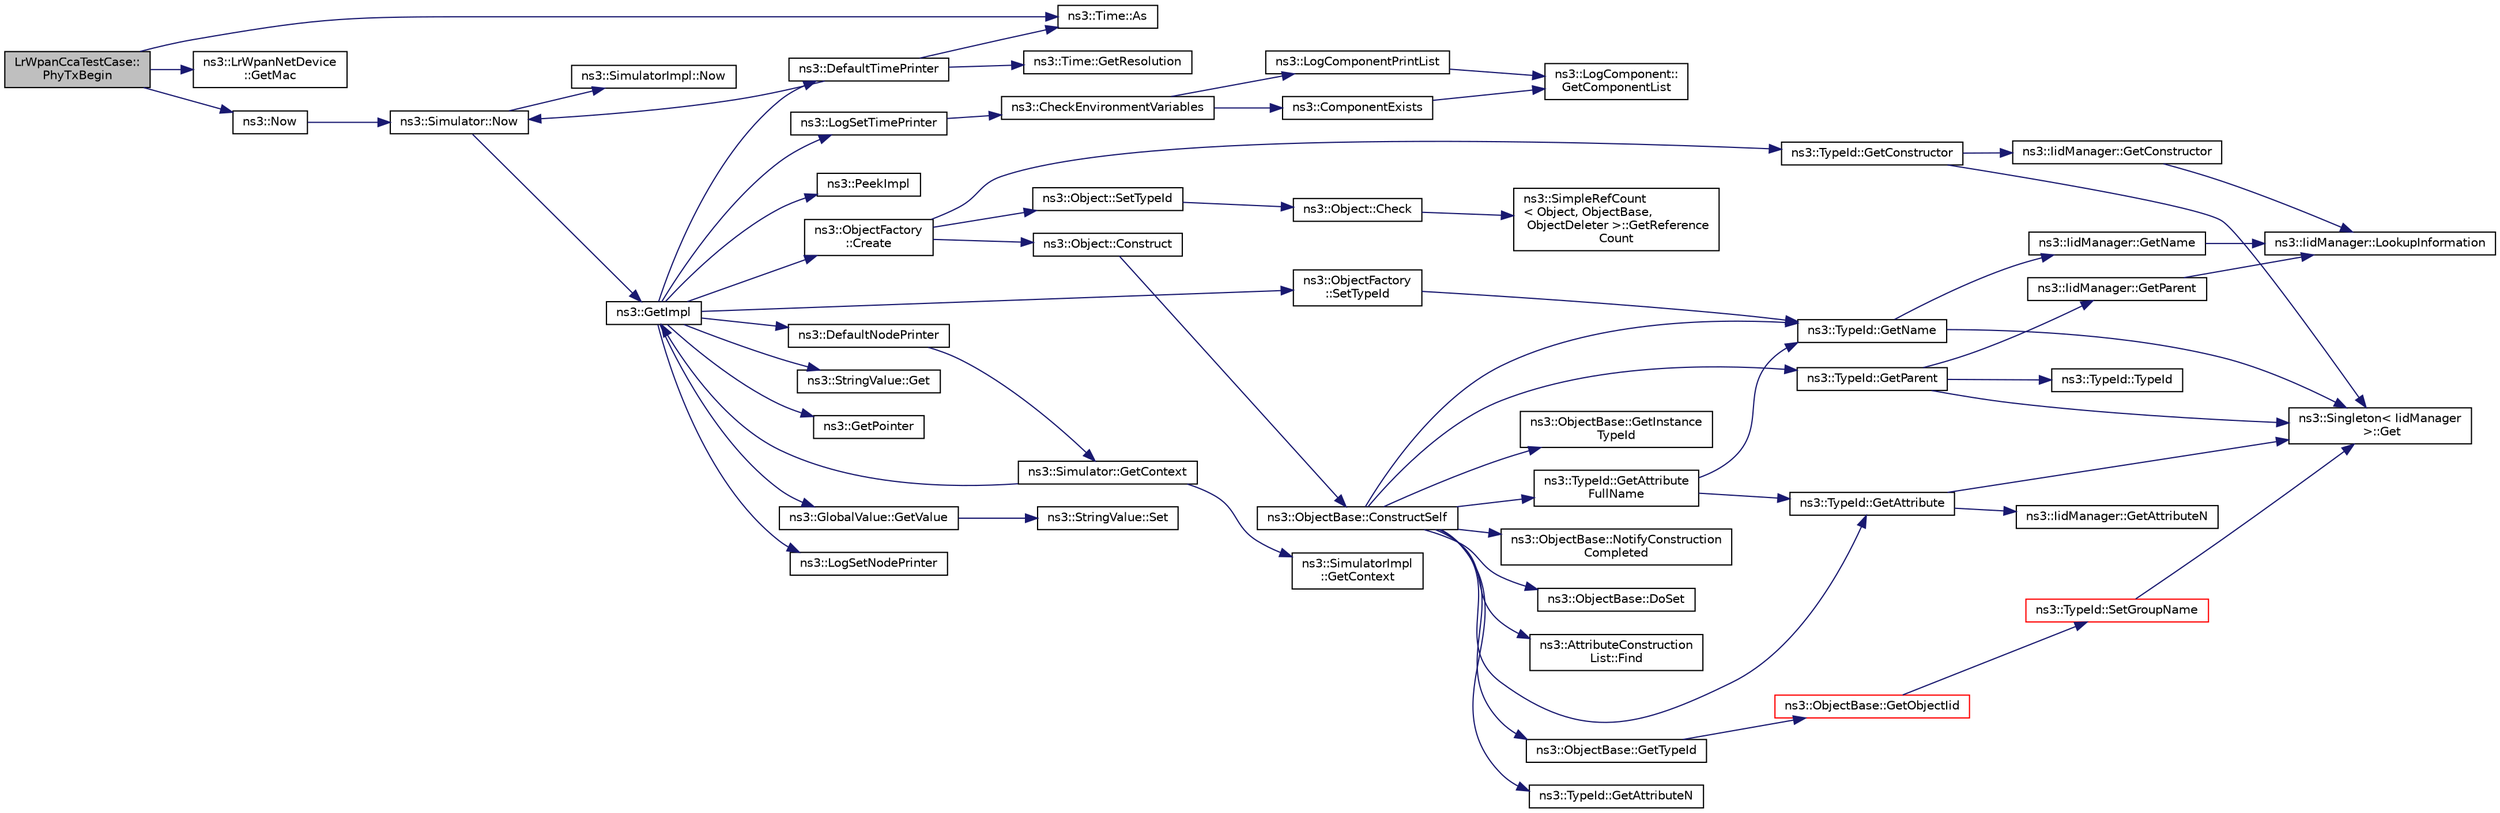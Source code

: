 digraph "LrWpanCcaTestCase::PhyTxBegin"
{
 // LATEX_PDF_SIZE
  edge [fontname="Helvetica",fontsize="10",labelfontname="Helvetica",labelfontsize="10"];
  node [fontname="Helvetica",fontsize="10",shape=record];
  rankdir="LR";
  Node1 [label="LrWpanCcaTestCase::\lPhyTxBegin",height=0.2,width=0.4,color="black", fillcolor="grey75", style="filled", fontcolor="black",tooltip="Function called when PhyTxBegin is hit."];
  Node1 -> Node2 [color="midnightblue",fontsize="10",style="solid",fontname="Helvetica"];
  Node2 [label="ns3::Time::As",height=0.2,width=0.4,color="black", fillcolor="white", style="filled",URL="$classns3_1_1_time.html#ad5198e31c2512226ca0e58b31fad7fd0",tooltip="Attach a unit to a Time, to facilitate output in a specific unit."];
  Node1 -> Node3 [color="midnightblue",fontsize="10",style="solid",fontname="Helvetica"];
  Node3 [label="ns3::LrWpanNetDevice\l::GetMac",height=0.2,width=0.4,color="black", fillcolor="white", style="filled",URL="$classns3_1_1_lr_wpan_net_device.html#a78fd7f0e6d0f60fdd42a4a8c03e82cb1",tooltip="Get the MAC used by this NetDevice."];
  Node1 -> Node4 [color="midnightblue",fontsize="10",style="solid",fontname="Helvetica"];
  Node4 [label="ns3::Now",height=0.2,width=0.4,color="black", fillcolor="white", style="filled",URL="$group__simulator.html#gac3635e2e87f7ce316c89290ee1b01d0d",tooltip="create an ns3::Time instance which contains the current simulation time."];
  Node4 -> Node5 [color="midnightblue",fontsize="10",style="solid",fontname="Helvetica"];
  Node5 [label="ns3::Simulator::Now",height=0.2,width=0.4,color="black", fillcolor="white", style="filled",URL="$classns3_1_1_simulator.html#ac3178fa975b419f7875e7105be122800",tooltip="Return the current simulation virtual time."];
  Node5 -> Node6 [color="midnightblue",fontsize="10",style="solid",fontname="Helvetica"];
  Node6 [label="ns3::GetImpl",height=0.2,width=0.4,color="black", fillcolor="white", style="filled",URL="$group__simulator.html#ga42eb4eddad41528d4d99794a3dae3fd0",tooltip="Get the SimulatorImpl singleton."];
  Node6 -> Node7 [color="midnightblue",fontsize="10",style="solid",fontname="Helvetica"];
  Node7 [label="ns3::ObjectFactory\l::Create",height=0.2,width=0.4,color="black", fillcolor="white", style="filled",URL="$classns3_1_1_object_factory.html#a52eda277f4aaab54266134ba48102ad7",tooltip="Create an Object instance of the configured TypeId."];
  Node7 -> Node8 [color="midnightblue",fontsize="10",style="solid",fontname="Helvetica"];
  Node8 [label="ns3::Object::Construct",height=0.2,width=0.4,color="black", fillcolor="white", style="filled",URL="$classns3_1_1_object.html#a636e8411dc5228771f45c9b805d348fa",tooltip="Initialize all member variables registered as Attributes of this TypeId."];
  Node8 -> Node9 [color="midnightblue",fontsize="10",style="solid",fontname="Helvetica"];
  Node9 [label="ns3::ObjectBase::ConstructSelf",height=0.2,width=0.4,color="black", fillcolor="white", style="filled",URL="$classns3_1_1_object_base.html#a5cda18dec6d0744cb652a3ed60056958",tooltip="Complete construction of ObjectBase; invoked by derived classes."];
  Node9 -> Node10 [color="midnightblue",fontsize="10",style="solid",fontname="Helvetica"];
  Node10 [label="ns3::ObjectBase::DoSet",height=0.2,width=0.4,color="black", fillcolor="white", style="filled",URL="$classns3_1_1_object_base.html#afe5f2f7b2fabc99aa33f9bb434e3b695",tooltip="Attempt to set the value referenced by the accessor spec to a valid value according to the checker,..."];
  Node9 -> Node11 [color="midnightblue",fontsize="10",style="solid",fontname="Helvetica"];
  Node11 [label="ns3::AttributeConstruction\lList::Find",height=0.2,width=0.4,color="black", fillcolor="white", style="filled",URL="$classns3_1_1_attribute_construction_list.html#a02d64d7a11d4605d2aa19be66a2ed629",tooltip="Find an Attribute in the list from its AttributeChecker."];
  Node9 -> Node12 [color="midnightblue",fontsize="10",style="solid",fontname="Helvetica"];
  Node12 [label="ns3::TypeId::GetAttribute",height=0.2,width=0.4,color="black", fillcolor="white", style="filled",URL="$classns3_1_1_type_id.html#a796434fa73c5e54a9a86f24144d13738",tooltip="Get Attribute information by index."];
  Node12 -> Node13 [color="midnightblue",fontsize="10",style="solid",fontname="Helvetica"];
  Node13 [label="ns3::Singleton\< IidManager\l \>::Get",height=0.2,width=0.4,color="black", fillcolor="white", style="filled",URL="$classns3_1_1_singleton.html#a80a2cd3c25a27ea72add7a9f7a141ffa",tooltip="Get a pointer to the singleton instance."];
  Node12 -> Node14 [color="midnightblue",fontsize="10",style="solid",fontname="Helvetica"];
  Node14 [label="ns3::IidManager::GetAttributeN",height=0.2,width=0.4,color="black", fillcolor="white", style="filled",URL="$classns3_1_1_iid_manager.html#a5420e8cc959a9a111eb6f1519583b49b",tooltip="Get the number of attributes."];
  Node9 -> Node15 [color="midnightblue",fontsize="10",style="solid",fontname="Helvetica"];
  Node15 [label="ns3::TypeId::GetAttribute\lFullName",height=0.2,width=0.4,color="black", fillcolor="white", style="filled",URL="$classns3_1_1_type_id.html#a750c20decd8786e40ae504f566345177",tooltip="Get the Attribute name by index."];
  Node15 -> Node12 [color="midnightblue",fontsize="10",style="solid",fontname="Helvetica"];
  Node15 -> Node16 [color="midnightblue",fontsize="10",style="solid",fontname="Helvetica"];
  Node16 [label="ns3::TypeId::GetName",height=0.2,width=0.4,color="black", fillcolor="white", style="filled",URL="$classns3_1_1_type_id.html#abc4965475a579c2afdc668d7a7d58374",tooltip="Get the name."];
  Node16 -> Node13 [color="midnightblue",fontsize="10",style="solid",fontname="Helvetica"];
  Node16 -> Node17 [color="midnightblue",fontsize="10",style="solid",fontname="Helvetica"];
  Node17 [label="ns3::IidManager::GetName",height=0.2,width=0.4,color="black", fillcolor="white", style="filled",URL="$classns3_1_1_iid_manager.html#a6658aaa8120efd885e98addb76a6f1d4",tooltip="Get the name of a type id."];
  Node17 -> Node18 [color="midnightblue",fontsize="10",style="solid",fontname="Helvetica"];
  Node18 [label="ns3::IidManager::LookupInformation",height=0.2,width=0.4,color="black", fillcolor="white", style="filled",URL="$classns3_1_1_iid_manager.html#a84af06b798b21fa700469a3ac5f65f3f",tooltip="Retrieve the information record for a type."];
  Node9 -> Node19 [color="midnightblue",fontsize="10",style="solid",fontname="Helvetica"];
  Node19 [label="ns3::TypeId::GetAttributeN",height=0.2,width=0.4,color="black", fillcolor="white", style="filled",URL="$classns3_1_1_type_id.html#a1245644561332f12386451406295a8d8",tooltip="Get the number of attributes."];
  Node9 -> Node20 [color="midnightblue",fontsize="10",style="solid",fontname="Helvetica"];
  Node20 [label="ns3::ObjectBase::GetInstance\lTypeId",height=0.2,width=0.4,color="black", fillcolor="white", style="filled",URL="$classns3_1_1_object_base.html#abe5b43a6f5b99a92a4c3122db31f06fb",tooltip="Get the most derived TypeId for this Object."];
  Node9 -> Node16 [color="midnightblue",fontsize="10",style="solid",fontname="Helvetica"];
  Node9 -> Node21 [color="midnightblue",fontsize="10",style="solid",fontname="Helvetica"];
  Node21 [label="ns3::TypeId::GetParent",height=0.2,width=0.4,color="black", fillcolor="white", style="filled",URL="$classns3_1_1_type_id.html#ab84f81aee52154af39a8668b59c89d63",tooltip="Get the parent of this TypeId."];
  Node21 -> Node22 [color="midnightblue",fontsize="10",style="solid",fontname="Helvetica"];
  Node22 [label="ns3::TypeId::TypeId",height=0.2,width=0.4,color="black", fillcolor="white", style="filled",URL="$classns3_1_1_type_id.html#ab76e26690f1af4f1cffa6a72245e8928",tooltip="Default constructor."];
  Node21 -> Node13 [color="midnightblue",fontsize="10",style="solid",fontname="Helvetica"];
  Node21 -> Node23 [color="midnightblue",fontsize="10",style="solid",fontname="Helvetica"];
  Node23 [label="ns3::IidManager::GetParent",height=0.2,width=0.4,color="black", fillcolor="white", style="filled",URL="$classns3_1_1_iid_manager.html#a26a0cf5d08e0e9d8ad1128b77599b1f5",tooltip="Get the parent of a type id."];
  Node23 -> Node18 [color="midnightblue",fontsize="10",style="solid",fontname="Helvetica"];
  Node9 -> Node24 [color="midnightblue",fontsize="10",style="solid",fontname="Helvetica"];
  Node24 [label="ns3::ObjectBase::GetTypeId",height=0.2,width=0.4,color="black", fillcolor="white", style="filled",URL="$classns3_1_1_object_base.html#a2b870298ebceaaeffc9d65e15c022eac",tooltip="Get the type ID."];
  Node24 -> Node25 [color="midnightblue",fontsize="10",style="solid",fontname="Helvetica"];
  Node25 [label="ns3::ObjectBase::GetObjectIid",height=0.2,width=0.4,color="red", fillcolor="white", style="filled",URL="$classns3_1_1_object_base.html#a4fcfd18844c60f163c5dce52456d111b",tooltip="Ensure the TypeId for ObjectBase gets fully configured to anchor the inheritance tree properly."];
  Node25 -> Node26 [color="midnightblue",fontsize="10",style="solid",fontname="Helvetica"];
  Node26 [label="ns3::TypeId::SetGroupName",height=0.2,width=0.4,color="red", fillcolor="white", style="filled",URL="$classns3_1_1_type_id.html#a87ab97caba5bbbd080b4490576f8bb40",tooltip="Set the group name."];
  Node26 -> Node13 [color="midnightblue",fontsize="10",style="solid",fontname="Helvetica"];
  Node9 -> Node31 [color="midnightblue",fontsize="10",style="solid",fontname="Helvetica"];
  Node31 [label="ns3::ObjectBase::NotifyConstruction\lCompleted",height=0.2,width=0.4,color="black", fillcolor="white", style="filled",URL="$classns3_1_1_object_base.html#aa349348317dbdb62a7ee1df89db1eb8b",tooltip="Notifier called once the ObjectBase is fully constructed."];
  Node7 -> Node32 [color="midnightblue",fontsize="10",style="solid",fontname="Helvetica"];
  Node32 [label="ns3::TypeId::GetConstructor",height=0.2,width=0.4,color="black", fillcolor="white", style="filled",URL="$classns3_1_1_type_id.html#a66b2628edf921fc88945ec8a8f3a1683",tooltip="Get the constructor callback."];
  Node32 -> Node13 [color="midnightblue",fontsize="10",style="solid",fontname="Helvetica"];
  Node32 -> Node33 [color="midnightblue",fontsize="10",style="solid",fontname="Helvetica"];
  Node33 [label="ns3::IidManager::GetConstructor",height=0.2,width=0.4,color="black", fillcolor="white", style="filled",URL="$classns3_1_1_iid_manager.html#a5222ca2d43248c46812b39b993eb2e08",tooltip="Get the constructor Callback of a type id."];
  Node33 -> Node18 [color="midnightblue",fontsize="10",style="solid",fontname="Helvetica"];
  Node7 -> Node34 [color="midnightblue",fontsize="10",style="solid",fontname="Helvetica"];
  Node34 [label="ns3::Object::SetTypeId",height=0.2,width=0.4,color="black", fillcolor="white", style="filled",URL="$classns3_1_1_object.html#a19b1ebd8ec8fe404845e665880a6c5ad",tooltip="Set the TypeId of this Object."];
  Node34 -> Node35 [color="midnightblue",fontsize="10",style="solid",fontname="Helvetica"];
  Node35 [label="ns3::Object::Check",height=0.2,width=0.4,color="black", fillcolor="white", style="filled",URL="$classns3_1_1_object.html#a95070404e096887e1f126eae20c37f70",tooltip="Verify that this Object is still live, by checking it's reference count."];
  Node35 -> Node36 [color="midnightblue",fontsize="10",style="solid",fontname="Helvetica"];
  Node36 [label="ns3::SimpleRefCount\l\< Object, ObjectBase,\l ObjectDeleter \>::GetReference\lCount",height=0.2,width=0.4,color="black", fillcolor="white", style="filled",URL="$classns3_1_1_simple_ref_count.html#a9cb85ae452ce0e1c74f11b3e4d357171",tooltip="Get the reference count of the object."];
  Node6 -> Node37 [color="midnightblue",fontsize="10",style="solid",fontname="Helvetica"];
  Node37 [label="ns3::DefaultNodePrinter",height=0.2,width=0.4,color="black", fillcolor="white", style="filled",URL="$group__logging.html#gac4c06cbbed12229d85991ced145f6be2",tooltip="Default node id printer implementation."];
  Node37 -> Node38 [color="midnightblue",fontsize="10",style="solid",fontname="Helvetica"];
  Node38 [label="ns3::Simulator::GetContext",height=0.2,width=0.4,color="black", fillcolor="white", style="filled",URL="$classns3_1_1_simulator.html#a8514b74ee2c42916b351b33c4a963bb0",tooltip="Get the current simulation context."];
  Node38 -> Node39 [color="midnightblue",fontsize="10",style="solid",fontname="Helvetica"];
  Node39 [label="ns3::SimulatorImpl\l::GetContext",height=0.2,width=0.4,color="black", fillcolor="white", style="filled",URL="$classns3_1_1_simulator_impl.html#a8b66270c97766c0adb997e2535648557",tooltip="Get the current simulation context."];
  Node38 -> Node6 [color="midnightblue",fontsize="10",style="solid",fontname="Helvetica"];
  Node6 -> Node40 [color="midnightblue",fontsize="10",style="solid",fontname="Helvetica"];
  Node40 [label="ns3::DefaultTimePrinter",height=0.2,width=0.4,color="black", fillcolor="white", style="filled",URL="$namespacens3.html#ae01c3c7786b644dfb8a0bb8f1201b269",tooltip="Default Time printer."];
  Node40 -> Node2 [color="midnightblue",fontsize="10",style="solid",fontname="Helvetica"];
  Node40 -> Node41 [color="midnightblue",fontsize="10",style="solid",fontname="Helvetica"];
  Node41 [label="ns3::Time::GetResolution",height=0.2,width=0.4,color="black", fillcolor="white", style="filled",URL="$classns3_1_1_time.html#a1444f0f08b5e19f031157609e32fcf98",tooltip=" "];
  Node40 -> Node5 [color="midnightblue",fontsize="10",style="solid",fontname="Helvetica"];
  Node6 -> Node42 [color="midnightblue",fontsize="10",style="solid",fontname="Helvetica"];
  Node42 [label="ns3::StringValue::Get",height=0.2,width=0.4,color="black", fillcolor="white", style="filled",URL="$classns3_1_1_string_value.html#a6f208c2778fe1c7882e5cb429b8326ae",tooltip=" "];
  Node6 -> Node43 [color="midnightblue",fontsize="10",style="solid",fontname="Helvetica"];
  Node43 [label="ns3::GetPointer",height=0.2,width=0.4,color="black", fillcolor="white", style="filled",URL="$namespacens3.html#ab4e173cdfd43d17c1a40d5348510a670",tooltip=" "];
  Node6 -> Node44 [color="midnightblue",fontsize="10",style="solid",fontname="Helvetica"];
  Node44 [label="ns3::GlobalValue::GetValue",height=0.2,width=0.4,color="black", fillcolor="white", style="filled",URL="$classns3_1_1_global_value.html#a48a99242193fb69609a17332733e8600",tooltip="Get the value."];
  Node44 -> Node45 [color="midnightblue",fontsize="10",style="solid",fontname="Helvetica"];
  Node45 [label="ns3::StringValue::Set",height=0.2,width=0.4,color="black", fillcolor="white", style="filled",URL="$classns3_1_1_string_value.html#a17693012c6f2c52875e0d631fbf40155",tooltip="Set the value."];
  Node6 -> Node46 [color="midnightblue",fontsize="10",style="solid",fontname="Helvetica"];
  Node46 [label="ns3::LogSetNodePrinter",height=0.2,width=0.4,color="black", fillcolor="white", style="filled",URL="$namespacens3.html#aebac73305345f2e2803fdeb102a7705e",tooltip="Set the LogNodePrinter function to be used to prepend log messages with the node id."];
  Node6 -> Node47 [color="midnightblue",fontsize="10",style="solid",fontname="Helvetica"];
  Node47 [label="ns3::LogSetTimePrinter",height=0.2,width=0.4,color="black", fillcolor="white", style="filled",URL="$namespacens3.html#a46cd76678f7da29799d1b41994e12ec1",tooltip="Set the TimePrinter function to be used to prepend log messages with the simulation time."];
  Node47 -> Node48 [color="midnightblue",fontsize="10",style="solid",fontname="Helvetica"];
  Node48 [label="ns3::CheckEnvironmentVariables",height=0.2,width=0.4,color="black", fillcolor="white", style="filled",URL="$group__logging.html#gacdc0bdeb2d8a90089d4fb09c4b8569ff",tooltip="Parse the NS_LOG environment variable."];
  Node48 -> Node49 [color="midnightblue",fontsize="10",style="solid",fontname="Helvetica"];
  Node49 [label="ns3::ComponentExists",height=0.2,width=0.4,color="black", fillcolor="white", style="filled",URL="$group__logging.html#gaadcc698770aae684c54dbd1ef4e4b37a",tooltip="Check if a log component exists."];
  Node49 -> Node50 [color="midnightblue",fontsize="10",style="solid",fontname="Helvetica"];
  Node50 [label="ns3::LogComponent::\lGetComponentList",height=0.2,width=0.4,color="black", fillcolor="white", style="filled",URL="$classns3_1_1_log_component.html#a63eb2c0fd93c30f9081443c2fd4bffe9",tooltip="Get the list of LogComponnents."];
  Node48 -> Node51 [color="midnightblue",fontsize="10",style="solid",fontname="Helvetica"];
  Node51 [label="ns3::LogComponentPrintList",height=0.2,width=0.4,color="black", fillcolor="white", style="filled",URL="$namespacens3.html#a5252703c3f8260fd6dc609f1b276e57c",tooltip="Print the list of logging messages available."];
  Node51 -> Node50 [color="midnightblue",fontsize="10",style="solid",fontname="Helvetica"];
  Node6 -> Node52 [color="midnightblue",fontsize="10",style="solid",fontname="Helvetica"];
  Node52 [label="ns3::PeekImpl",height=0.2,width=0.4,color="black", fillcolor="white", style="filled",URL="$group__simulator.html#ga233c5c38de117e4e4a5a9cd168694792",tooltip="Get the static SimulatorImpl instance."];
  Node6 -> Node53 [color="midnightblue",fontsize="10",style="solid",fontname="Helvetica"];
  Node53 [label="ns3::ObjectFactory\l::SetTypeId",height=0.2,width=0.4,color="black", fillcolor="white", style="filled",URL="$classns3_1_1_object_factory.html#a77dcd099064038a1eb7a6b8251229ec3",tooltip="Set the TypeId of the Objects to be created by this factory."];
  Node53 -> Node16 [color="midnightblue",fontsize="10",style="solid",fontname="Helvetica"];
  Node5 -> Node54 [color="midnightblue",fontsize="10",style="solid",fontname="Helvetica"];
  Node54 [label="ns3::SimulatorImpl::Now",height=0.2,width=0.4,color="black", fillcolor="white", style="filled",URL="$classns3_1_1_simulator_impl.html#aa516c50060846adc6fd316e83ef0797c",tooltip="Return the current simulation virtual time."];
}
